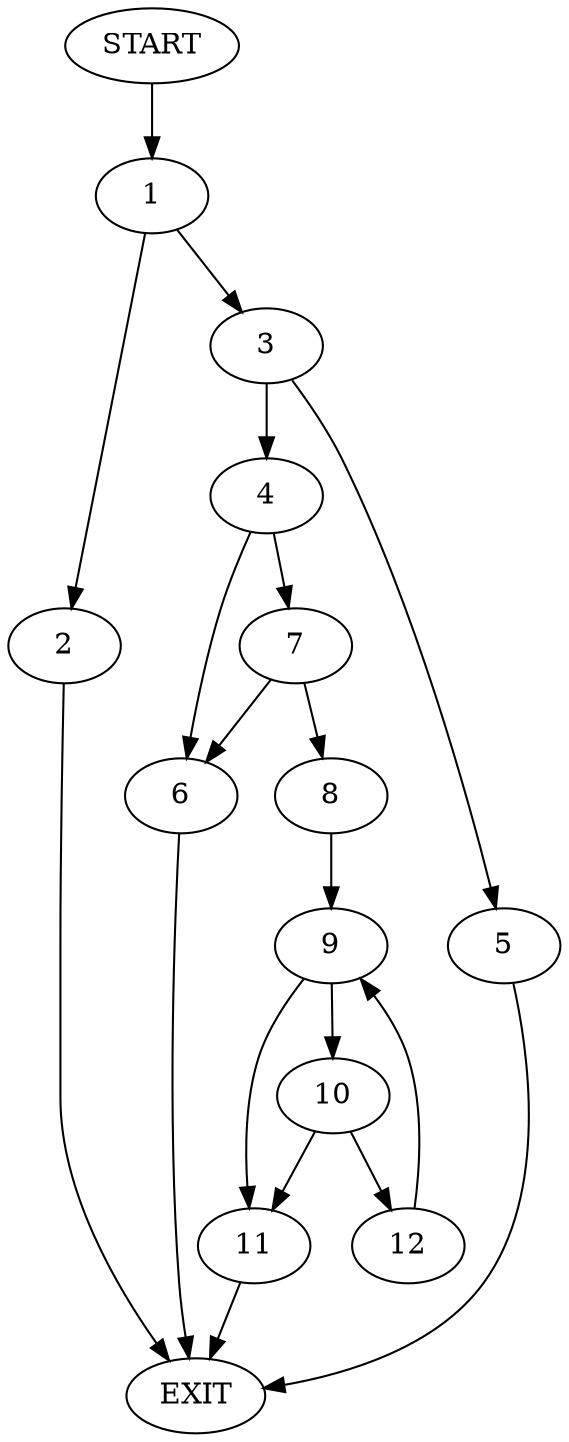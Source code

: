 digraph {
0 [label="START"]
13 [label="EXIT"]
0 -> 1
1 -> 2
1 -> 3
2 -> 13
3 -> 4
3 -> 5
5 -> 13
4 -> 6
4 -> 7
7 -> 6
7 -> 8
6 -> 13
8 -> 9
9 -> 10
9 -> 11
11 -> 13
10 -> 11
10 -> 12
12 -> 9
}
